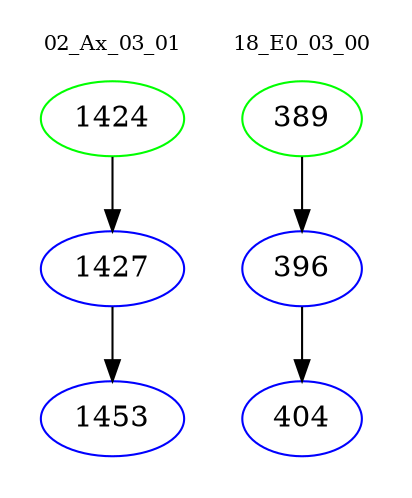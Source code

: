 digraph{
subgraph cluster_0 {
color = white
label = "02_Ax_03_01";
fontsize=10;
T0_1424 [label="1424", color="green"]
T0_1424 -> T0_1427 [color="black"]
T0_1427 [label="1427", color="blue"]
T0_1427 -> T0_1453 [color="black"]
T0_1453 [label="1453", color="blue"]
}
subgraph cluster_1 {
color = white
label = "18_E0_03_00";
fontsize=10;
T1_389 [label="389", color="green"]
T1_389 -> T1_396 [color="black"]
T1_396 [label="396", color="blue"]
T1_396 -> T1_404 [color="black"]
T1_404 [label="404", color="blue"]
}
}
